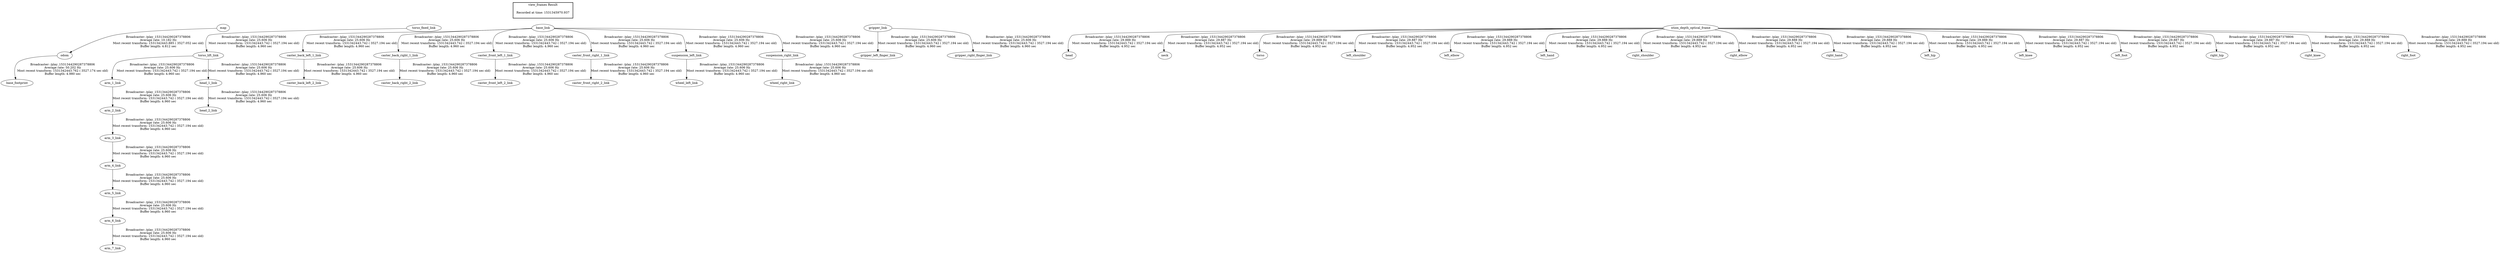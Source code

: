 digraph G {
"odom" -> "base_footprint"[label="Broadcaster: /play_1531344290287378806\nAverage rate: 50.202 Hz\nMost recent transform: 1531342443.762 ( 3527.174 sec old)\nBuffer length: 4.980 sec\n"];
"map" -> "odom"[label="Broadcaster: /play_1531344290287378806\nAverage rate: 10.182 Hz\nMost recent transform: 1531342443.885 ( 3527.052 sec old)\nBuffer length: 4.812 sec\n"];
"torso_lift_link" -> "arm_1_link"[label="Broadcaster: /play_1531344290287378806\nAverage rate: 25.606 Hz\nMost recent transform: 1531342443.742 ( 3527.194 sec old)\nBuffer length: 4.960 sec\n"];
"torso_fixed_link" -> "torso_lift_link"[label="Broadcaster: /play_1531344290287378806\nAverage rate: 25.606 Hz\nMost recent transform: 1531342443.742 ( 3527.194 sec old)\nBuffer length: 4.960 sec\n"];
"arm_1_link" -> "arm_2_link"[label="Broadcaster: /play_1531344290287378806\nAverage rate: 25.606 Hz\nMost recent transform: 1531342443.742 ( 3527.194 sec old)\nBuffer length: 4.960 sec\n"];
"arm_2_link" -> "arm_3_link"[label="Broadcaster: /play_1531344290287378806\nAverage rate: 25.606 Hz\nMost recent transform: 1531342443.742 ( 3527.194 sec old)\nBuffer length: 4.960 sec\n"];
"arm_3_link" -> "arm_4_link"[label="Broadcaster: /play_1531344290287378806\nAverage rate: 25.606 Hz\nMost recent transform: 1531342443.742 ( 3527.194 sec old)\nBuffer length: 4.960 sec\n"];
"arm_4_link" -> "arm_5_link"[label="Broadcaster: /play_1531344290287378806\nAverage rate: 25.606 Hz\nMost recent transform: 1531342443.742 ( 3527.194 sec old)\nBuffer length: 4.960 sec\n"];
"arm_5_link" -> "arm_6_link"[label="Broadcaster: /play_1531344290287378806\nAverage rate: 25.606 Hz\nMost recent transform: 1531342443.742 ( 3527.194 sec old)\nBuffer length: 4.960 sec\n"];
"arm_6_link" -> "arm_7_link"[label="Broadcaster: /play_1531344290287378806\nAverage rate: 25.606 Hz\nMost recent transform: 1531342443.742 ( 3527.194 sec old)\nBuffer length: 4.960 sec\n"];
"base_link" -> "caster_back_left_1_link"[label="Broadcaster: /play_1531344290287378806\nAverage rate: 25.606 Hz\nMost recent transform: 1531342443.742 ( 3527.194 sec old)\nBuffer length: 4.960 sec\n"];
"caster_back_left_1_link" -> "caster_back_left_2_link"[label="Broadcaster: /play_1531344290287378806\nAverage rate: 25.606 Hz\nMost recent transform: 1531342443.742 ( 3527.194 sec old)\nBuffer length: 4.960 sec\n"];
"base_link" -> "caster_back_right_1_link"[label="Broadcaster: /play_1531344290287378806\nAverage rate: 25.606 Hz\nMost recent transform: 1531342443.742 ( 3527.194 sec old)\nBuffer length: 4.960 sec\n"];
"caster_back_right_1_link" -> "caster_back_right_2_link"[label="Broadcaster: /play_1531344290287378806\nAverage rate: 25.606 Hz\nMost recent transform: 1531342443.742 ( 3527.194 sec old)\nBuffer length: 4.960 sec\n"];
"base_link" -> "caster_front_left_1_link"[label="Broadcaster: /play_1531344290287378806\nAverage rate: 25.606 Hz\nMost recent transform: 1531342443.742 ( 3527.194 sec old)\nBuffer length: 4.960 sec\n"];
"caster_front_left_1_link" -> "caster_front_left_2_link"[label="Broadcaster: /play_1531344290287378806\nAverage rate: 25.606 Hz\nMost recent transform: 1531342443.742 ( 3527.194 sec old)\nBuffer length: 4.960 sec\n"];
"base_link" -> "caster_front_right_1_link"[label="Broadcaster: /play_1531344290287378806\nAverage rate: 25.606 Hz\nMost recent transform: 1531342443.742 ( 3527.194 sec old)\nBuffer length: 4.960 sec\n"];
"caster_front_right_1_link" -> "caster_front_right_2_link"[label="Broadcaster: /play_1531344290287378806\nAverage rate: 25.606 Hz\nMost recent transform: 1531342443.742 ( 3527.194 sec old)\nBuffer length: 4.960 sec\n"];
"gripper_link" -> "gripper_left_finger_link"[label="Broadcaster: /play_1531344290287378806\nAverage rate: 25.606 Hz\nMost recent transform: 1531342443.742 ( 3527.194 sec old)\nBuffer length: 4.960 sec\n"];
"gripper_link" -> "gripper_right_finger_link"[label="Broadcaster: /play_1531344290287378806\nAverage rate: 25.606 Hz\nMost recent transform: 1531342443.742 ( 3527.194 sec old)\nBuffer length: 4.960 sec\n"];
"torso_lift_link" -> "head_1_link"[label="Broadcaster: /play_1531344290287378806\nAverage rate: 25.606 Hz\nMost recent transform: 1531342443.742 ( 3527.194 sec old)\nBuffer length: 4.960 sec\n"];
"head_1_link" -> "head_2_link"[label="Broadcaster: /play_1531344290287378806\nAverage rate: 25.606 Hz\nMost recent transform: 1531342443.742 ( 3527.194 sec old)\nBuffer length: 4.960 sec\n"];
"base_link" -> "suspension_left_link"[label="Broadcaster: /play_1531344290287378806\nAverage rate: 25.606 Hz\nMost recent transform: 1531342443.742 ( 3527.194 sec old)\nBuffer length: 4.960 sec\n"];
"base_link" -> "suspension_right_link"[label="Broadcaster: /play_1531344290287378806\nAverage rate: 25.606 Hz\nMost recent transform: 1531342443.742 ( 3527.194 sec old)\nBuffer length: 4.960 sec\n"];
"suspension_left_link" -> "wheel_left_link"[label="Broadcaster: /play_1531344290287378806\nAverage rate: 25.606 Hz\nMost recent transform: 1531342443.742 ( 3527.194 sec old)\nBuffer length: 4.960 sec\n"];
"suspension_right_link" -> "wheel_right_link"[label="Broadcaster: /play_1531344290287378806\nAverage rate: 25.606 Hz\nMost recent transform: 1531342443.742 ( 3527.194 sec old)\nBuffer length: 4.960 sec\n"];
"xtion_depth_optical_frame" -> "head"[label="Broadcaster: /play_1531344290287378806\nAverage rate: 29.888 Hz\nMost recent transform: 1531342443.742 ( 3527.194 sec old)\nBuffer length: 4.952 sec\n"];
"xtion_depth_optical_frame" -> "neck"[label="Broadcaster: /play_1531344290287378806\nAverage rate: 29.887 Hz\nMost recent transform: 1531342443.742 ( 3527.194 sec old)\nBuffer length: 4.952 sec\n"];
"xtion_depth_optical_frame" -> "torso"[label="Broadcaster: /play_1531344290287378806\nAverage rate: 29.888 Hz\nMost recent transform: 1531342443.742 ( 3527.194 sec old)\nBuffer length: 4.952 sec\n"];
"xtion_depth_optical_frame" -> "left_shoulder"[label="Broadcaster: /play_1531344290287378806\nAverage rate: 29.887 Hz\nMost recent transform: 1531342443.742 ( 3527.194 sec old)\nBuffer length: 4.952 sec\n"];
"xtion_depth_optical_frame" -> "left_elbow"[label="Broadcaster: /play_1531344290287378806\nAverage rate: 29.888 Hz\nMost recent transform: 1531342443.742 ( 3527.194 sec old)\nBuffer length: 4.952 sec\n"];
"xtion_depth_optical_frame" -> "left_hand"[label="Broadcaster: /play_1531344290287378806\nAverage rate: 29.888 Hz\nMost recent transform: 1531342443.742 ( 3527.194 sec old)\nBuffer length: 4.952 sec\n"];
"xtion_depth_optical_frame" -> "right_shoulder"[label="Broadcaster: /play_1531344290287378806\nAverage rate: 29.888 Hz\nMost recent transform: 1531342443.742 ( 3527.194 sec old)\nBuffer length: 4.952 sec\n"];
"xtion_depth_optical_frame" -> "right_elbow"[label="Broadcaster: /play_1531344290287378806\nAverage rate: 29.888 Hz\nMost recent transform: 1531342443.742 ( 3527.194 sec old)\nBuffer length: 4.952 sec\n"];
"xtion_depth_optical_frame" -> "right_hand"[label="Broadcaster: /play_1531344290287378806\nAverage rate: 29.888 Hz\nMost recent transform: 1531342443.742 ( 3527.194 sec old)\nBuffer length: 4.952 sec\n"];
"xtion_depth_optical_frame" -> "left_hip"[label="Broadcaster: /play_1531344290287378806\nAverage rate: 29.888 Hz\nMost recent transform: 1531342443.742 ( 3527.194 sec old)\nBuffer length: 4.952 sec\n"];
"xtion_depth_optical_frame" -> "left_knee"[label="Broadcaster: /play_1531344290287378806\nAverage rate: 29.887 Hz\nMost recent transform: 1531342443.742 ( 3527.194 sec old)\nBuffer length: 4.952 sec\n"];
"xtion_depth_optical_frame" -> "left_foot"[label="Broadcaster: /play_1531344290287378806\nAverage rate: 29.887 Hz\nMost recent transform: 1531342443.742 ( 3527.194 sec old)\nBuffer length: 4.952 sec\n"];
"xtion_depth_optical_frame" -> "right_hip"[label="Broadcaster: /play_1531344290287378806\nAverage rate: 29.887 Hz\nMost recent transform: 1531342443.742 ( 3527.194 sec old)\nBuffer length: 4.952 sec\n"];
"xtion_depth_optical_frame" -> "right_knee"[label="Broadcaster: /play_1531344290287378806\nAverage rate: 29.888 Hz\nMost recent transform: 1531342443.742 ( 3527.194 sec old)\nBuffer length: 4.952 sec\n"];
"xtion_depth_optical_frame" -> "right_foot"[label="Broadcaster: /play_1531344290287378806\nAverage rate: 29.888 Hz\nMost recent transform: 1531342443.742 ( 3527.194 sec old)\nBuffer length: 4.952 sec\n"];
edge [style=invis];
 subgraph cluster_legend { style=bold; color=black; label ="view_frames Result";
"Recorded at time: 1531345970.937"[ shape=plaintext ] ;
 }->"base_link";
edge [style=invis];
 subgraph cluster_legend { style=bold; color=black; label ="view_frames Result";
"Recorded at time: 1531345970.937"[ shape=plaintext ] ;
 }->"gripper_link";
edge [style=invis];
 subgraph cluster_legend { style=bold; color=black; label ="view_frames Result";
"Recorded at time: 1531345970.937"[ shape=plaintext ] ;
 }->"torso_fixed_link";
edge [style=invis];
 subgraph cluster_legend { style=bold; color=black; label ="view_frames Result";
"Recorded at time: 1531345970.937"[ shape=plaintext ] ;
 }->"xtion_depth_optical_frame";
edge [style=invis];
 subgraph cluster_legend { style=bold; color=black; label ="view_frames Result";
"Recorded at time: 1531345970.937"[ shape=plaintext ] ;
 }->"map";
}